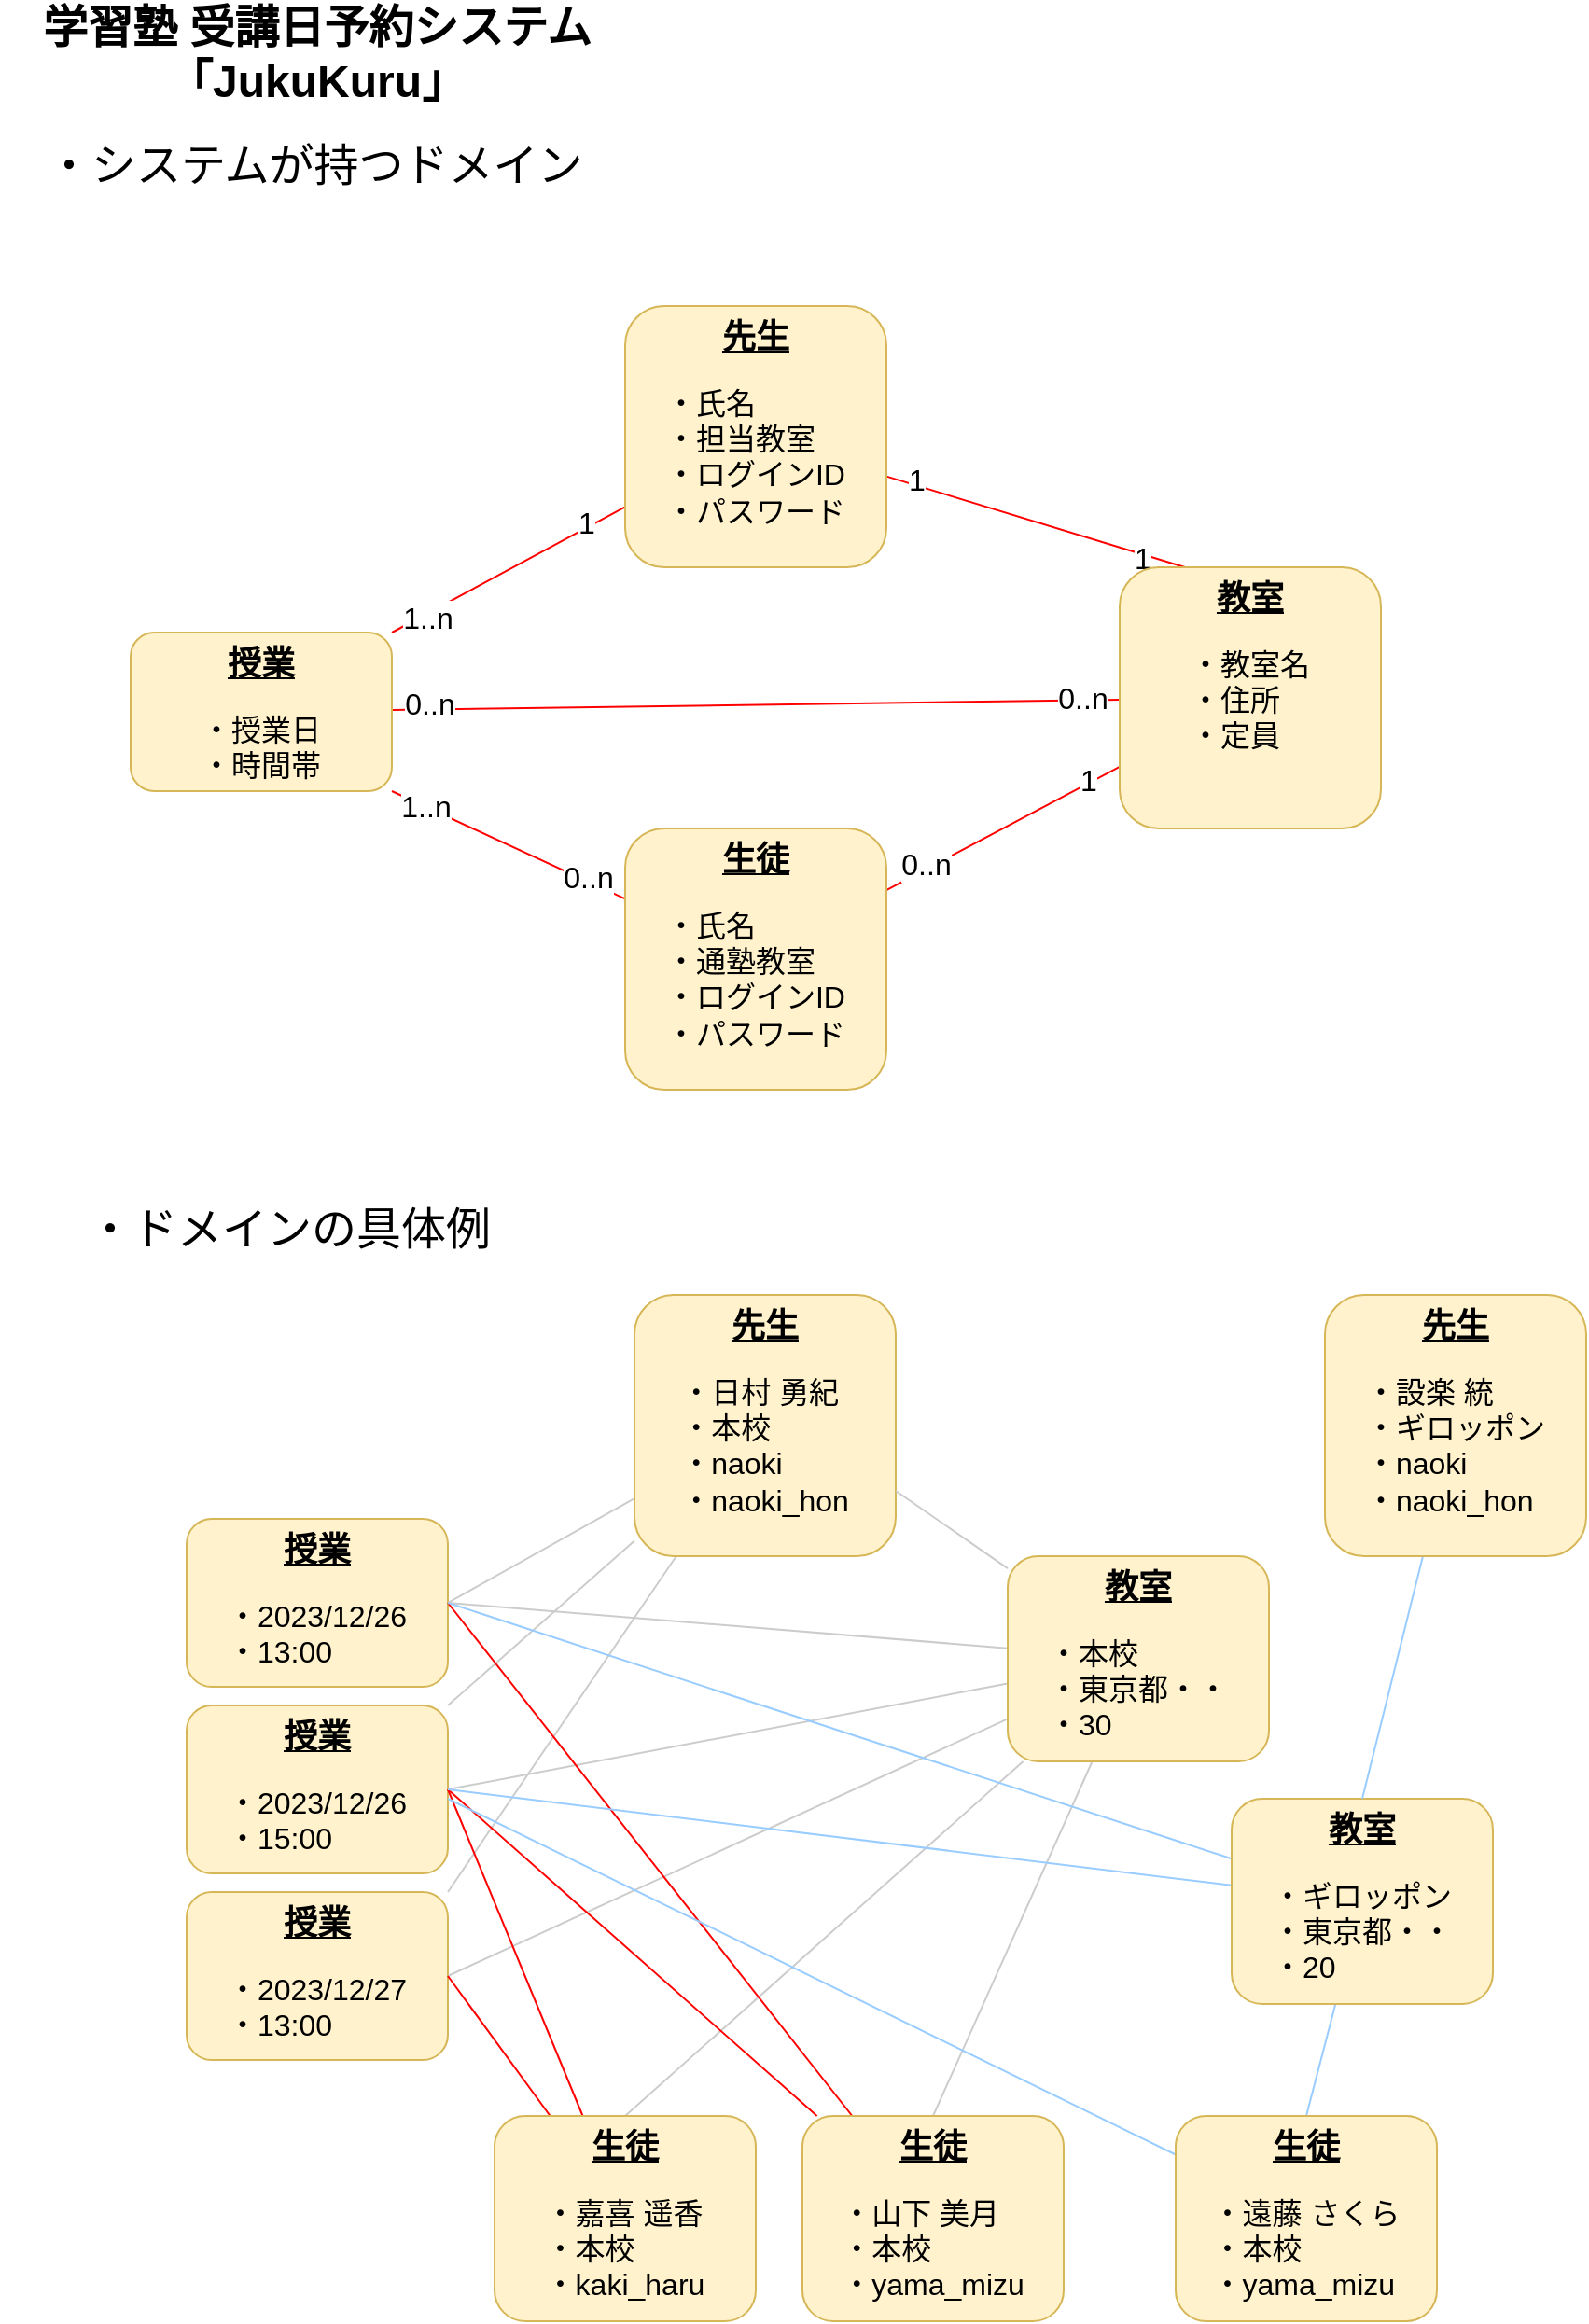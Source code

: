<mxfile>
    <diagram id="rW_ZYa2nVizEegngIZsj" name="Page-1">
        <mxGraphModel dx="884" dy="701" grid="1" gridSize="10" guides="1" tooltips="1" connect="1" arrows="1" fold="1" page="1" pageScale="1" pageWidth="850" pageHeight="1100" math="0" shadow="0">
            <root>
                <mxCell id="0"/>
                <mxCell id="1" parent="0"/>
                <mxCell id="11" style="edgeStyle=none;html=1;entryX=1;entryY=0;entryDx=0;entryDy=0;strokeColor=#FF0000;fontSize=16;endArrow=none;endFill=0;" parent="1" source="2" target="5" edge="1">
                    <mxGeometry relative="1" as="geometry"/>
                </mxCell>
                <mxCell id="12" value="1" style="edgeLabel;html=1;align=center;verticalAlign=middle;resizable=0;points=[];fontSize=16;" parent="11" vertex="1" connectable="0">
                    <mxGeometry x="-0.668" y="-3" relative="1" as="geometry">
                        <mxPoint x="1" as="offset"/>
                    </mxGeometry>
                </mxCell>
                <mxCell id="13" value="1..n" style="edgeLabel;html=1;align=center;verticalAlign=middle;resizable=0;points=[];fontSize=16;" parent="11" vertex="1" connectable="0">
                    <mxGeometry x="0.721" y="3" relative="1" as="geometry">
                        <mxPoint y="-1" as="offset"/>
                    </mxGeometry>
                </mxCell>
                <mxCell id="20" style="edgeStyle=none;html=1;entryX=0.25;entryY=0;entryDx=0;entryDy=0;strokeColor=#FF0000;fontSize=16;endArrow=none;endFill=0;" parent="1" source="2" target="3" edge="1">
                    <mxGeometry relative="1" as="geometry"/>
                </mxCell>
                <mxCell id="21" value="1" style="edgeLabel;html=1;align=center;verticalAlign=middle;resizable=0;points=[];fontSize=16;" parent="20" vertex="1" connectable="0">
                    <mxGeometry x="-0.802" y="3" relative="1" as="geometry">
                        <mxPoint x="-1" as="offset"/>
                    </mxGeometry>
                </mxCell>
                <mxCell id="22" value="1" style="edgeLabel;html=1;align=center;verticalAlign=middle;resizable=0;points=[];fontSize=16;" parent="20" vertex="1" connectable="0">
                    <mxGeometry x="0.715" y="-2" relative="1" as="geometry">
                        <mxPoint as="offset"/>
                    </mxGeometry>
                </mxCell>
                <mxCell id="2" value="&lt;b&gt;&lt;font style=&quot;font-size: 18px;&quot;&gt;&lt;u&gt;先生&lt;/u&gt;&lt;/font&gt;&lt;/b&gt;&lt;br&gt;&lt;br&gt;&lt;div style=&quot;text-align: left;&quot;&gt;&lt;span style=&quot;font-size: 16px; background-color: initial;&quot;&gt;・氏名&lt;/span&gt;&lt;/div&gt;&lt;div style=&quot;text-align: left;&quot;&gt;&lt;span style=&quot;font-size: 16px; background-color: initial;&quot;&gt;・担当教室&lt;/span&gt;&lt;/div&gt;&lt;div style=&quot;text-align: left;&quot;&gt;&lt;span style=&quot;font-size: 16px; background-color: initial;&quot;&gt;・ログインID&lt;/span&gt;&lt;/div&gt;&lt;div style=&quot;text-align: left;&quot;&gt;&lt;span style=&quot;font-size: 16px; background-color: initial;&quot;&gt;・パスワード&lt;/span&gt;&lt;/div&gt;" style="rounded=1;whiteSpace=wrap;html=1;fillColor=#fff2cc;strokeColor=#d6b656;verticalAlign=top;align=center;" parent="1" vertex="1">
                    <mxGeometry x="355" y="180" width="140" height="140" as="geometry"/>
                </mxCell>
                <mxCell id="14" style="edgeStyle=none;html=1;strokeColor=#FF0000;fontSize=16;endArrow=none;endFill=0;" parent="1" source="3" target="5" edge="1">
                    <mxGeometry relative="1" as="geometry"/>
                </mxCell>
                <mxCell id="15" value="0..n" style="edgeLabel;html=1;align=center;verticalAlign=middle;resizable=0;points=[];fontSize=16;" parent="14" vertex="1" connectable="0">
                    <mxGeometry x="-0.898" y="-2" relative="1" as="geometry">
                        <mxPoint as="offset"/>
                    </mxGeometry>
                </mxCell>
                <mxCell id="16" value="0..n" style="edgeLabel;html=1;align=center;verticalAlign=middle;resizable=0;points=[];fontSize=16;" parent="14" vertex="1" connectable="0">
                    <mxGeometry x="0.897" y="-3" relative="1" as="geometry">
                        <mxPoint as="offset"/>
                    </mxGeometry>
                </mxCell>
                <mxCell id="17" style="edgeStyle=none;html=1;strokeColor=#FF0000;fontSize=16;endArrow=none;endFill=0;" parent="1" source="3" target="4" edge="1">
                    <mxGeometry relative="1" as="geometry"/>
                </mxCell>
                <mxCell id="18" value="1" style="edgeLabel;html=1;align=center;verticalAlign=middle;resizable=0;points=[];fontSize=16;" parent="17" vertex="1" connectable="0">
                    <mxGeometry x="-0.743" y="-2" relative="1" as="geometry">
                        <mxPoint as="offset"/>
                    </mxGeometry>
                </mxCell>
                <mxCell id="19" value="0..n" style="edgeLabel;html=1;align=center;verticalAlign=middle;resizable=0;points=[];fontSize=16;" parent="17" vertex="1" connectable="0">
                    <mxGeometry x="0.649" y="-2" relative="1" as="geometry">
                        <mxPoint y="-1" as="offset"/>
                    </mxGeometry>
                </mxCell>
                <mxCell id="3" value="&lt;span style=&quot;font-size: 18px;&quot;&gt;&lt;b&gt;&lt;u&gt;教室&lt;/u&gt;&lt;/b&gt;&lt;/span&gt;&lt;br&gt;&lt;br&gt;&lt;div style=&quot;text-align: left;&quot;&gt;&lt;span style=&quot;font-size: 16px; background-color: initial;&quot;&gt;・教室名&lt;/span&gt;&lt;/div&gt;&lt;div style=&quot;text-align: left;&quot;&gt;&lt;span style=&quot;font-size: 16px; background-color: initial;&quot;&gt;・住所&lt;/span&gt;&lt;/div&gt;&lt;div style=&quot;text-align: left;&quot;&gt;&lt;span style=&quot;font-size: 16px;&quot;&gt;・定員&lt;/span&gt;&lt;/div&gt;" style="rounded=1;whiteSpace=wrap;html=1;fillColor=#fff2cc;strokeColor=#d6b656;verticalAlign=top;align=center;" parent="1" vertex="1">
                    <mxGeometry x="620" y="320" width="140" height="140" as="geometry"/>
                </mxCell>
                <mxCell id="8" style="edgeStyle=none;html=1;entryX=1;entryY=1;entryDx=0;entryDy=0;fontSize=16;endArrow=none;endFill=0;strokeColor=#FF0000;" parent="1" source="4" target="5" edge="1">
                    <mxGeometry relative="1" as="geometry"/>
                </mxCell>
                <mxCell id="9" value="1..n" style="edgeLabel;html=1;align=center;verticalAlign=middle;resizable=0;points=[];fontSize=16;" parent="8" vertex="1" connectable="0">
                    <mxGeometry x="0.727" y="-1" relative="1" as="geometry">
                        <mxPoint y="1" as="offset"/>
                    </mxGeometry>
                </mxCell>
                <mxCell id="10" value="0..n" style="edgeLabel;html=1;align=center;verticalAlign=middle;resizable=0;points=[];fontSize=16;" parent="8" vertex="1" connectable="0">
                    <mxGeometry x="-0.659" y="-2" relative="1" as="geometry">
                        <mxPoint as="offset"/>
                    </mxGeometry>
                </mxCell>
                <mxCell id="4" value="&lt;b&gt;&lt;font style=&quot;font-size: 18px;&quot;&gt;&lt;u&gt;生徒&lt;/u&gt;&lt;/font&gt;&lt;/b&gt;&lt;br&gt;&lt;br&gt;&lt;div style=&quot;text-align: left;&quot;&gt;&lt;span style=&quot;font-size: 16px; background-color: initial;&quot;&gt;・氏名&lt;/span&gt;&lt;/div&gt;&lt;div style=&quot;text-align: left;&quot;&gt;&lt;span style=&quot;font-size: 16px; background-color: initial;&quot;&gt;・通塾教室&lt;/span&gt;&lt;/div&gt;&lt;div style=&quot;text-align: left;&quot;&gt;&lt;span style=&quot;font-size: 16px; background-color: initial;&quot;&gt;・ログインID&lt;/span&gt;&lt;/div&gt;&lt;div style=&quot;text-align: left;&quot;&gt;&lt;span style=&quot;font-size: 16px; background-color: initial;&quot;&gt;・パスワード&lt;/span&gt;&lt;/div&gt;" style="rounded=1;whiteSpace=wrap;html=1;fillColor=#fff2cc;strokeColor=#d6b656;verticalAlign=top;align=center;" parent="1" vertex="1">
                    <mxGeometry x="355" y="460" width="140" height="140" as="geometry"/>
                </mxCell>
                <mxCell id="5" value="&lt;b&gt;&lt;font style=&quot;font-size: 18px;&quot;&gt;&lt;u&gt;授業&lt;/u&gt;&lt;/font&gt;&lt;/b&gt;&lt;br&gt;&lt;br&gt;&lt;div style=&quot;text-align: left;&quot;&gt;&lt;span style=&quot;font-size: 16px; background-color: initial;&quot;&gt;・授業日&lt;/span&gt;&lt;/div&gt;&lt;div style=&quot;text-align: left;&quot;&gt;&lt;span style=&quot;font-size: 16px; background-color: initial;&quot;&gt;・時間帯&lt;/span&gt;&lt;/div&gt;" style="rounded=1;whiteSpace=wrap;html=1;fillColor=#fff2cc;strokeColor=#d6b656;verticalAlign=top;align=center;" parent="1" vertex="1">
                    <mxGeometry x="90" y="355" width="140" height="85" as="geometry"/>
                </mxCell>
                <mxCell id="6" value="&lt;b&gt;&lt;font style=&quot;font-size: 24px;&quot;&gt;学習塾 受講日予約システム&lt;br&gt;「JukuKuru」&lt;/font&gt;&lt;/b&gt;" style="text;html=1;strokeColor=none;fillColor=none;align=center;verticalAlign=middle;whiteSpace=wrap;rounded=0;" parent="1" vertex="1">
                    <mxGeometry x="20" y="30" width="340" height="30" as="geometry"/>
                </mxCell>
                <mxCell id="7" value="・システムが持つドメイン" style="text;html=1;strokeColor=none;fillColor=none;align=left;verticalAlign=middle;whiteSpace=wrap;rounded=0;fontSize=24;" parent="1" vertex="1">
                    <mxGeometry x="42.5" y="90" width="295" height="30" as="geometry"/>
                </mxCell>
                <mxCell id="23" value="・ドメインの具体例" style="text;html=1;strokeColor=none;fillColor=none;align=left;verticalAlign=middle;whiteSpace=wrap;rounded=0;fontSize=24;" parent="1" vertex="1">
                    <mxGeometry x="65" y="660" width="295" height="30" as="geometry"/>
                </mxCell>
                <mxCell id="28" style="edgeStyle=none;html=1;entryX=1;entryY=0.5;entryDx=0;entryDy=0;strokeColor=#CCCCCC;fontSize=16;endArrow=none;endFill=0;" parent="1" source="24" target="25" edge="1">
                    <mxGeometry relative="1" as="geometry"/>
                </mxCell>
                <mxCell id="29" style="edgeStyle=none;html=1;entryX=1;entryY=0;entryDx=0;entryDy=0;strokeColor=#CCCCCC;fontSize=16;endArrow=none;endFill=0;" parent="1" source="24" target="26" edge="1">
                    <mxGeometry relative="1" as="geometry"/>
                </mxCell>
                <mxCell id="30" style="edgeStyle=none;html=1;entryX=1;entryY=0;entryDx=0;entryDy=0;strokeColor=#CCCCCC;fontSize=16;endArrow=none;endFill=0;" parent="1" source="24" target="27" edge="1">
                    <mxGeometry relative="1" as="geometry"/>
                </mxCell>
                <mxCell id="24" value="&lt;b&gt;&lt;font style=&quot;font-size: 18px;&quot;&gt;&lt;u&gt;先生&lt;/u&gt;&lt;/font&gt;&lt;/b&gt;&lt;br&gt;&lt;br&gt;&lt;div style=&quot;text-align: left;&quot;&gt;&lt;span style=&quot;font-size: 16px; background-color: initial;&quot;&gt;・日村 勇紀&lt;/span&gt;&lt;/div&gt;&lt;div style=&quot;text-align: left;&quot;&gt;&lt;span style=&quot;font-size: 16px; background-color: initial;&quot;&gt;・本校&lt;/span&gt;&lt;/div&gt;&lt;div style=&quot;text-align: left;&quot;&gt;&lt;span style=&quot;font-size: 16px; background-color: initial;&quot;&gt;・naoki&lt;/span&gt;&lt;/div&gt;&lt;div style=&quot;text-align: left;&quot;&gt;&lt;span style=&quot;font-size: 16px; background-color: initial;&quot;&gt;・naoki_hon&lt;/span&gt;&lt;/div&gt;" style="rounded=1;whiteSpace=wrap;html=1;fillColor=#fff2cc;strokeColor=#d6b656;verticalAlign=top;align=center;" parent="1" vertex="1">
                    <mxGeometry x="360" y="710" width="140" height="140" as="geometry"/>
                </mxCell>
                <mxCell id="25" value="&lt;b&gt;&lt;font style=&quot;font-size: 18px;&quot;&gt;&lt;u&gt;授業&lt;/u&gt;&lt;/font&gt;&lt;/b&gt;&lt;br&gt;&lt;br&gt;&lt;div style=&quot;text-align: left;&quot;&gt;&lt;span style=&quot;font-size: 16px; background-color: initial;&quot;&gt;・2023/12/26&lt;/span&gt;&lt;/div&gt;&lt;div style=&quot;text-align: left;&quot;&gt;&lt;span style=&quot;font-size: 16px; background-color: initial;&quot;&gt;・13:00&lt;/span&gt;&lt;/div&gt;" style="rounded=1;whiteSpace=wrap;html=1;fillColor=#fff2cc;strokeColor=#d6b656;verticalAlign=top;align=center;" parent="1" vertex="1">
                    <mxGeometry x="120" y="830" width="140" height="90" as="geometry"/>
                </mxCell>
                <mxCell id="26" value="&lt;b&gt;&lt;font style=&quot;font-size: 18px;&quot;&gt;&lt;u&gt;授業&lt;/u&gt;&lt;/font&gt;&lt;/b&gt;&lt;br&gt;&lt;br&gt;&lt;div style=&quot;text-align: left;&quot;&gt;&lt;span style=&quot;font-size: 16px; background-color: initial;&quot;&gt;・2023/12/26&lt;/span&gt;&lt;/div&gt;&lt;div style=&quot;text-align: left;&quot;&gt;&lt;span style=&quot;font-size: 16px;&quot;&gt;・15:00&lt;/span&gt;&lt;/div&gt;" style="rounded=1;whiteSpace=wrap;html=1;fillColor=#fff2cc;strokeColor=#d6b656;verticalAlign=top;align=center;" parent="1" vertex="1">
                    <mxGeometry x="120" y="930" width="140" height="90" as="geometry"/>
                </mxCell>
                <mxCell id="27" value="&lt;b&gt;&lt;font style=&quot;font-size: 18px;&quot;&gt;&lt;u&gt;授業&lt;/u&gt;&lt;/font&gt;&lt;/b&gt;&lt;br&gt;&lt;br&gt;&lt;div style=&quot;text-align: left;&quot;&gt;&lt;span style=&quot;font-size: 16px; background-color: initial;&quot;&gt;・2023/12/27&lt;/span&gt;&lt;/div&gt;&lt;div style=&quot;text-align: left;&quot;&gt;&lt;span style=&quot;font-size: 16px;&quot;&gt;・13:00&lt;/span&gt;&lt;/div&gt;" style="rounded=1;whiteSpace=wrap;html=1;fillColor=#fff2cc;strokeColor=#d6b656;verticalAlign=top;align=center;" parent="1" vertex="1">
                    <mxGeometry x="120" y="1030" width="140" height="90" as="geometry"/>
                </mxCell>
                <mxCell id="32" style="edgeStyle=none;html=1;entryX=1;entryY=0.75;entryDx=0;entryDy=0;strokeColor=#CCCCCC;fontSize=16;endArrow=none;endFill=0;" parent="1" source="31" target="24" edge="1">
                    <mxGeometry relative="1" as="geometry"/>
                </mxCell>
                <mxCell id="33" style="edgeStyle=none;html=1;entryX=1;entryY=0.5;entryDx=0;entryDy=0;strokeColor=#CCCCCC;fontSize=16;endArrow=none;endFill=0;" parent="1" source="31" target="25" edge="1">
                    <mxGeometry relative="1" as="geometry"/>
                </mxCell>
                <mxCell id="34" style="edgeStyle=none;html=1;entryX=1;entryY=0.5;entryDx=0;entryDy=0;strokeColor=#CCCCCC;fontSize=16;endArrow=none;endFill=0;" parent="1" source="31" target="26" edge="1">
                    <mxGeometry relative="1" as="geometry"/>
                </mxCell>
                <mxCell id="35" style="edgeStyle=none;html=1;entryX=1;entryY=0.5;entryDx=0;entryDy=0;strokeColor=#CCCCCC;fontSize=16;endArrow=none;endFill=0;" parent="1" source="31" target="27" edge="1">
                    <mxGeometry relative="1" as="geometry"/>
                </mxCell>
                <mxCell id="38" style="edgeStyle=none;html=1;entryX=0.5;entryY=0;entryDx=0;entryDy=0;strokeColor=#CCCCCC;fontSize=16;endArrow=none;endFill=0;" parent="1" source="31" target="36" edge="1">
                    <mxGeometry relative="1" as="geometry"/>
                </mxCell>
                <mxCell id="39" style="edgeStyle=none;html=1;entryX=0.5;entryY=0;entryDx=0;entryDy=0;strokeColor=#CCCCCC;fontSize=16;endArrow=none;endFill=0;" parent="1" source="31" target="37" edge="1">
                    <mxGeometry relative="1" as="geometry"/>
                </mxCell>
                <mxCell id="31" value="&lt;span style=&quot;font-size: 18px;&quot;&gt;&lt;b&gt;&lt;u&gt;教室&lt;/u&gt;&lt;/b&gt;&lt;/span&gt;&lt;br&gt;&lt;br&gt;&lt;div style=&quot;text-align: left;&quot;&gt;&lt;span style=&quot;font-size: 16px; background-color: initial;&quot;&gt;・本校&lt;/span&gt;&lt;/div&gt;&lt;div style=&quot;text-align: left;&quot;&gt;&lt;span style=&quot;font-size: 16px; background-color: initial;&quot;&gt;・東京都・・&lt;/span&gt;&lt;/div&gt;&lt;div style=&quot;text-align: left;&quot;&gt;&lt;span style=&quot;font-size: 16px; background-color: initial;&quot;&gt;・30&lt;/span&gt;&lt;/div&gt;" style="rounded=1;whiteSpace=wrap;html=1;fillColor=#fff2cc;strokeColor=#d6b656;verticalAlign=top;align=center;" parent="1" vertex="1">
                    <mxGeometry x="560" y="850" width="140" height="110" as="geometry"/>
                </mxCell>
                <mxCell id="40" style="edgeStyle=none;html=1;entryX=1;entryY=0.5;entryDx=0;entryDy=0;strokeColor=#FF0000;fontSize=16;endArrow=none;endFill=0;" parent="1" source="36" target="27" edge="1">
                    <mxGeometry relative="1" as="geometry"/>
                </mxCell>
                <mxCell id="41" style="edgeStyle=none;html=1;entryX=1;entryY=0.5;entryDx=0;entryDy=0;strokeColor=#FF0000;fontSize=16;endArrow=none;endFill=0;" parent="1" source="36" target="26" edge="1">
                    <mxGeometry relative="1" as="geometry"/>
                </mxCell>
                <mxCell id="36" value="&lt;span style=&quot;font-size: 18px;&quot;&gt;&lt;b&gt;&lt;u&gt;生徒&lt;/u&gt;&lt;/b&gt;&lt;/span&gt;&lt;br&gt;&lt;br&gt;&lt;div style=&quot;text-align: left;&quot;&gt;&lt;span style=&quot;font-size: 16px; background-color: initial;&quot;&gt;・嘉喜 遥香&lt;/span&gt;&lt;/div&gt;&lt;div style=&quot;text-align: left;&quot;&gt;&lt;span style=&quot;font-size: 16px; background-color: initial;&quot;&gt;・本校&lt;/span&gt;&lt;/div&gt;&lt;div style=&quot;text-align: left;&quot;&gt;&lt;span style=&quot;font-size: 16px; background-color: initial;&quot;&gt;・kaki_haru&lt;/span&gt;&lt;/div&gt;" style="rounded=1;whiteSpace=wrap;html=1;fillColor=#fff2cc;strokeColor=#d6b656;verticalAlign=top;align=center;" parent="1" vertex="1">
                    <mxGeometry x="285" y="1150" width="140" height="110" as="geometry"/>
                </mxCell>
                <mxCell id="42" style="edgeStyle=none;html=1;entryX=1;entryY=0.5;entryDx=0;entryDy=0;strokeColor=#FF0000;fontSize=16;endArrow=none;endFill=0;" parent="1" source="37" target="25" edge="1">
                    <mxGeometry relative="1" as="geometry"/>
                </mxCell>
                <mxCell id="43" style="edgeStyle=none;html=1;entryX=1;entryY=0.5;entryDx=0;entryDy=0;strokeColor=#FF0000;fontSize=16;endArrow=none;endFill=0;" parent="1" source="37" target="26" edge="1">
                    <mxGeometry relative="1" as="geometry"/>
                </mxCell>
                <mxCell id="37" value="&lt;span style=&quot;font-size: 18px;&quot;&gt;&lt;b&gt;&lt;u&gt;生徒&lt;/u&gt;&lt;/b&gt;&lt;/span&gt;&lt;br&gt;&lt;br&gt;&lt;div style=&quot;text-align: left;&quot;&gt;&lt;span style=&quot;font-size: 16px; background-color: initial;&quot;&gt;・山下 美月&lt;/span&gt;&lt;/div&gt;&lt;div style=&quot;text-align: left;&quot;&gt;&lt;span style=&quot;background-color: initial; font-size: 16px;&quot;&gt;・本校&lt;/span&gt;&lt;/div&gt;&lt;div style=&quot;text-align: left;&quot;&gt;&lt;span style=&quot;font-size: 16px; background-color: initial;&quot;&gt;・yama_mizu&lt;/span&gt;&lt;/div&gt;" style="rounded=1;whiteSpace=wrap;html=1;fillColor=#fff2cc;strokeColor=#d6b656;verticalAlign=top;align=center;" parent="1" vertex="1">
                    <mxGeometry x="450" y="1150" width="140" height="110" as="geometry"/>
                </mxCell>
                <mxCell id="46" style="edgeStyle=none;html=1;entryX=1;entryY=0.5;entryDx=0;entryDy=0;strokeColor=#99CCFF;fontSize=16;endArrow=none;endFill=0;" parent="1" source="44" target="25" edge="1">
                    <mxGeometry relative="1" as="geometry"/>
                </mxCell>
                <mxCell id="47" style="edgeStyle=none;html=1;entryX=1;entryY=0.5;entryDx=0;entryDy=0;strokeColor=#99CCFF;fontSize=16;endArrow=none;endFill=0;" parent="1" source="44" target="26" edge="1">
                    <mxGeometry relative="1" as="geometry"/>
                </mxCell>
                <mxCell id="50" style="edgeStyle=none;html=1;entryX=0.5;entryY=0;entryDx=0;entryDy=0;strokeColor=#99CCFF;fontSize=16;endArrow=none;endFill=0;" parent="1" source="44" target="45" edge="1">
                    <mxGeometry relative="1" as="geometry"/>
                </mxCell>
                <mxCell id="44" value="&lt;span style=&quot;font-size: 18px;&quot;&gt;&lt;b&gt;&lt;u&gt;教室&lt;/u&gt;&lt;/b&gt;&lt;/span&gt;&lt;br&gt;&lt;br&gt;&lt;div style=&quot;text-align: left;&quot;&gt;&lt;span style=&quot;font-size: 16px; background-color: initial;&quot;&gt;・ギロッポン&lt;/span&gt;&lt;/div&gt;&lt;div style=&quot;text-align: left;&quot;&gt;&lt;span style=&quot;font-size: 16px; background-color: initial;&quot;&gt;・東京都・・&lt;/span&gt;&lt;/div&gt;&lt;div style=&quot;text-align: left;&quot;&gt;&lt;span style=&quot;font-size: 16px; background-color: initial;&quot;&gt;・20&lt;/span&gt;&lt;/div&gt;" style="rounded=1;whiteSpace=wrap;html=1;fillColor=#fff2cc;strokeColor=#d6b656;verticalAlign=top;align=center;" parent="1" vertex="1">
                    <mxGeometry x="680" y="980" width="140" height="110" as="geometry"/>
                </mxCell>
                <mxCell id="51" style="edgeStyle=none;html=1;strokeColor=#99CCFF;fontSize=16;endArrow=none;endFill=0;" parent="1" source="45" edge="1">
                    <mxGeometry relative="1" as="geometry">
                        <mxPoint x="260" y="980" as="targetPoint"/>
                    </mxGeometry>
                </mxCell>
                <mxCell id="45" value="&lt;span style=&quot;font-size: 18px;&quot;&gt;&lt;b&gt;&lt;u&gt;生徒&lt;/u&gt;&lt;/b&gt;&lt;/span&gt;&lt;br&gt;&lt;br&gt;&lt;div style=&quot;text-align: left;&quot;&gt;&lt;span style=&quot;font-size: 16px; background-color: initial;&quot;&gt;・遠藤 さくら&lt;/span&gt;&lt;/div&gt;&lt;div style=&quot;text-align: left;&quot;&gt;&lt;span style=&quot;background-color: initial; font-size: 16px;&quot;&gt;・本校&lt;/span&gt;&lt;/div&gt;&lt;div style=&quot;text-align: left;&quot;&gt;&lt;span style=&quot;font-size: 16px; background-color: initial;&quot;&gt;・yama_mizu&lt;/span&gt;&lt;/div&gt;" style="rounded=1;whiteSpace=wrap;html=1;fillColor=#fff2cc;strokeColor=#d6b656;verticalAlign=top;align=center;" parent="1" vertex="1">
                    <mxGeometry x="650" y="1150" width="140" height="110" as="geometry"/>
                </mxCell>
                <mxCell id="49" style="edgeStyle=none;html=1;entryX=0.5;entryY=0;entryDx=0;entryDy=0;strokeColor=#99CCFF;fontSize=16;endArrow=none;endFill=0;" parent="1" source="48" target="44" edge="1">
                    <mxGeometry relative="1" as="geometry"/>
                </mxCell>
                <mxCell id="48" value="&lt;b&gt;&lt;font style=&quot;font-size: 18px;&quot;&gt;&lt;u&gt;先生&lt;/u&gt;&lt;/font&gt;&lt;/b&gt;&lt;br&gt;&lt;br&gt;&lt;div style=&quot;text-align: left;&quot;&gt;&lt;span style=&quot;font-size: 16px; background-color: initial;&quot;&gt;・設楽 統&lt;/span&gt;&lt;/div&gt;&lt;div style=&quot;text-align: left;&quot;&gt;&lt;span style=&quot;font-size: 16px; background-color: initial;&quot;&gt;・ギロッポン&lt;/span&gt;&lt;/div&gt;&lt;div style=&quot;text-align: left;&quot;&gt;&lt;span style=&quot;font-size: 16px; background-color: initial;&quot;&gt;・naoki&lt;/span&gt;&lt;/div&gt;&lt;div style=&quot;text-align: left;&quot;&gt;&lt;span style=&quot;font-size: 16px; background-color: initial;&quot;&gt;・naoki_hon&lt;/span&gt;&lt;/div&gt;" style="rounded=1;whiteSpace=wrap;html=1;fillColor=#fff2cc;strokeColor=#d6b656;verticalAlign=top;align=center;" parent="1" vertex="1">
                    <mxGeometry x="730" y="710" width="140" height="140" as="geometry"/>
                </mxCell>
            </root>
        </mxGraphModel>
    </diagram>
</mxfile>
